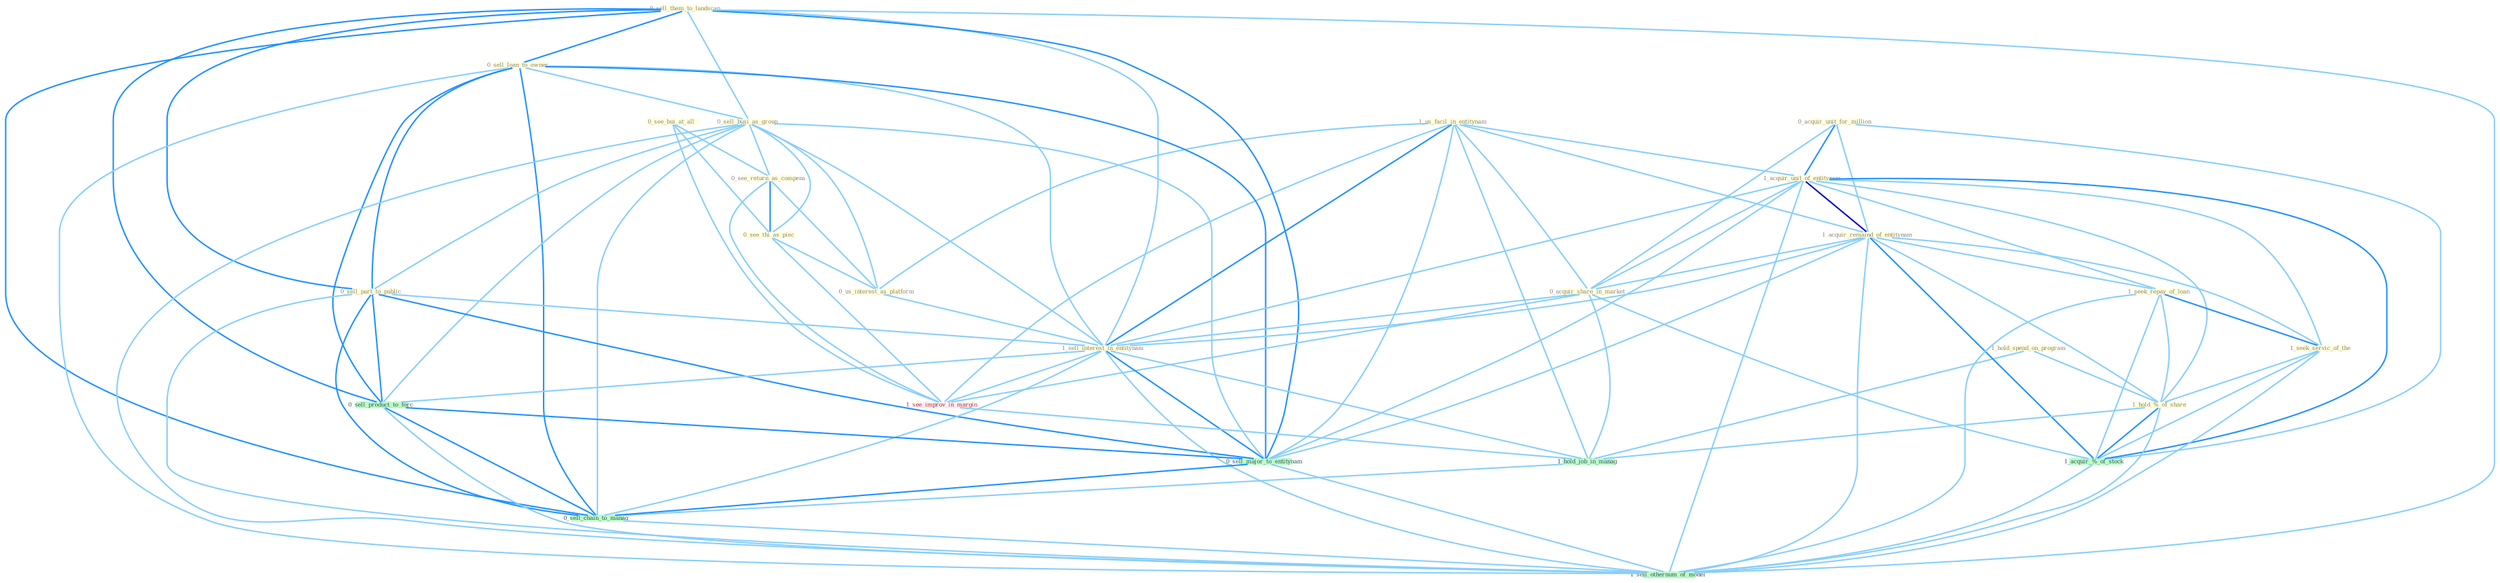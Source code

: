 Graph G{ 
    node
    [shape=polygon,style=filled,width=.5,height=.06,color="#BDFCC9",fixedsize=true,fontsize=4,
    fontcolor="#2f4f4f"];
    {node
    [color="#ffffe0", fontcolor="#8b7d6b"] "1_us_facil_in_entitynam " "1_hold_spend_on_program " "0_acquir_unit_for_million " "0_sell_them_to_landscap " "0_sell_loan_to_owner " "1_acquir_unit_of_entitynam " "1_acquir_remaind_of_entitynam " "1_seek_repay_of_loan " "0_see_bui_at_all " "0_sell_busi_as_group " "1_seek_servic_of_the " "0_see_return_as_compens " "0_see_thi_as_piec " "1_hold_%_of_share " "0_acquir_share_in_market " "0_us_interest_as_platform " "0_sell_part_to_public " "1_sell_interest_in_entitynam "}
{node [color="#fff0f5", fontcolor="#b22222"] "1_see_improv_in_margin "}
edge [color="#B0E2FF"];

	"1_us_facil_in_entitynam " -- "1_acquir_unit_of_entitynam " [w="1", color="#87cefa" ];
	"1_us_facil_in_entitynam " -- "1_acquir_remaind_of_entitynam " [w="1", color="#87cefa" ];
	"1_us_facil_in_entitynam " -- "0_acquir_share_in_market " [w="1", color="#87cefa" ];
	"1_us_facil_in_entitynam " -- "0_us_interest_as_platform " [w="1", color="#87cefa" ];
	"1_us_facil_in_entitynam " -- "1_sell_interest_in_entitynam " [w="2", color="#1e90ff" , len=0.8];
	"1_us_facil_in_entitynam " -- "1_see_improv_in_margin " [w="1", color="#87cefa" ];
	"1_us_facil_in_entitynam " -- "1_hold_job_in_manag " [w="1", color="#87cefa" ];
	"1_us_facil_in_entitynam " -- "0_sell_major_to_entitynam " [w="1", color="#87cefa" ];
	"1_hold_spend_on_program " -- "1_hold_%_of_share " [w="1", color="#87cefa" ];
	"1_hold_spend_on_program " -- "1_hold_job_in_manag " [w="1", color="#87cefa" ];
	"0_acquir_unit_for_million " -- "1_acquir_unit_of_entitynam " [w="2", color="#1e90ff" , len=0.8];
	"0_acquir_unit_for_million " -- "1_acquir_remaind_of_entitynam " [w="1", color="#87cefa" ];
	"0_acquir_unit_for_million " -- "0_acquir_share_in_market " [w="1", color="#87cefa" ];
	"0_acquir_unit_for_million " -- "1_acquir_%_of_stock " [w="1", color="#87cefa" ];
	"0_sell_them_to_landscap " -- "0_sell_loan_to_owner " [w="2", color="#1e90ff" , len=0.8];
	"0_sell_them_to_landscap " -- "0_sell_busi_as_group " [w="1", color="#87cefa" ];
	"0_sell_them_to_landscap " -- "0_sell_part_to_public " [w="2", color="#1e90ff" , len=0.8];
	"0_sell_them_to_landscap " -- "1_sell_interest_in_entitynam " [w="1", color="#87cefa" ];
	"0_sell_them_to_landscap " -- "0_sell_product_to_forc " [w="2", color="#1e90ff" , len=0.8];
	"0_sell_them_to_landscap " -- "0_sell_major_to_entitynam " [w="2", color="#1e90ff" , len=0.8];
	"0_sell_them_to_landscap " -- "0_sell_chain_to_manag " [w="2", color="#1e90ff" , len=0.8];
	"0_sell_them_to_landscap " -- "1_sell_othernum_of_model " [w="1", color="#87cefa" ];
	"0_sell_loan_to_owner " -- "0_sell_busi_as_group " [w="1", color="#87cefa" ];
	"0_sell_loan_to_owner " -- "0_sell_part_to_public " [w="2", color="#1e90ff" , len=0.8];
	"0_sell_loan_to_owner " -- "1_sell_interest_in_entitynam " [w="1", color="#87cefa" ];
	"0_sell_loan_to_owner " -- "0_sell_product_to_forc " [w="2", color="#1e90ff" , len=0.8];
	"0_sell_loan_to_owner " -- "0_sell_major_to_entitynam " [w="2", color="#1e90ff" , len=0.8];
	"0_sell_loan_to_owner " -- "0_sell_chain_to_manag " [w="2", color="#1e90ff" , len=0.8];
	"0_sell_loan_to_owner " -- "1_sell_othernum_of_model " [w="1", color="#87cefa" ];
	"1_acquir_unit_of_entitynam " -- "1_acquir_remaind_of_entitynam " [w="3", color="#0000cd" , len=0.6];
	"1_acquir_unit_of_entitynam " -- "1_seek_repay_of_loan " [w="1", color="#87cefa" ];
	"1_acquir_unit_of_entitynam " -- "1_seek_servic_of_the " [w="1", color="#87cefa" ];
	"1_acquir_unit_of_entitynam " -- "1_hold_%_of_share " [w="1", color="#87cefa" ];
	"1_acquir_unit_of_entitynam " -- "0_acquir_share_in_market " [w="1", color="#87cefa" ];
	"1_acquir_unit_of_entitynam " -- "1_sell_interest_in_entitynam " [w="1", color="#87cefa" ];
	"1_acquir_unit_of_entitynam " -- "1_acquir_%_of_stock " [w="2", color="#1e90ff" , len=0.8];
	"1_acquir_unit_of_entitynam " -- "0_sell_major_to_entitynam " [w="1", color="#87cefa" ];
	"1_acquir_unit_of_entitynam " -- "1_sell_othernum_of_model " [w="1", color="#87cefa" ];
	"1_acquir_remaind_of_entitynam " -- "1_seek_repay_of_loan " [w="1", color="#87cefa" ];
	"1_acquir_remaind_of_entitynam " -- "1_seek_servic_of_the " [w="1", color="#87cefa" ];
	"1_acquir_remaind_of_entitynam " -- "1_hold_%_of_share " [w="1", color="#87cefa" ];
	"1_acquir_remaind_of_entitynam " -- "0_acquir_share_in_market " [w="1", color="#87cefa" ];
	"1_acquir_remaind_of_entitynam " -- "1_sell_interest_in_entitynam " [w="1", color="#87cefa" ];
	"1_acquir_remaind_of_entitynam " -- "1_acquir_%_of_stock " [w="2", color="#1e90ff" , len=0.8];
	"1_acquir_remaind_of_entitynam " -- "0_sell_major_to_entitynam " [w="1", color="#87cefa" ];
	"1_acquir_remaind_of_entitynam " -- "1_sell_othernum_of_model " [w="1", color="#87cefa" ];
	"1_seek_repay_of_loan " -- "1_seek_servic_of_the " [w="2", color="#1e90ff" , len=0.8];
	"1_seek_repay_of_loan " -- "1_hold_%_of_share " [w="1", color="#87cefa" ];
	"1_seek_repay_of_loan " -- "1_acquir_%_of_stock " [w="1", color="#87cefa" ];
	"1_seek_repay_of_loan " -- "1_sell_othernum_of_model " [w="1", color="#87cefa" ];
	"0_see_bui_at_all " -- "0_see_return_as_compens " [w="1", color="#87cefa" ];
	"0_see_bui_at_all " -- "0_see_thi_as_piec " [w="1", color="#87cefa" ];
	"0_see_bui_at_all " -- "1_see_improv_in_margin " [w="1", color="#87cefa" ];
	"0_sell_busi_as_group " -- "0_see_return_as_compens " [w="1", color="#87cefa" ];
	"0_sell_busi_as_group " -- "0_see_thi_as_piec " [w="1", color="#87cefa" ];
	"0_sell_busi_as_group " -- "0_us_interest_as_platform " [w="1", color="#87cefa" ];
	"0_sell_busi_as_group " -- "0_sell_part_to_public " [w="1", color="#87cefa" ];
	"0_sell_busi_as_group " -- "1_sell_interest_in_entitynam " [w="1", color="#87cefa" ];
	"0_sell_busi_as_group " -- "0_sell_product_to_forc " [w="1", color="#87cefa" ];
	"0_sell_busi_as_group " -- "0_sell_major_to_entitynam " [w="1", color="#87cefa" ];
	"0_sell_busi_as_group " -- "0_sell_chain_to_manag " [w="1", color="#87cefa" ];
	"0_sell_busi_as_group " -- "1_sell_othernum_of_model " [w="1", color="#87cefa" ];
	"1_seek_servic_of_the " -- "1_hold_%_of_share " [w="1", color="#87cefa" ];
	"1_seek_servic_of_the " -- "1_acquir_%_of_stock " [w="1", color="#87cefa" ];
	"1_seek_servic_of_the " -- "1_sell_othernum_of_model " [w="1", color="#87cefa" ];
	"0_see_return_as_compens " -- "0_see_thi_as_piec " [w="2", color="#1e90ff" , len=0.8];
	"0_see_return_as_compens " -- "0_us_interest_as_platform " [w="1", color="#87cefa" ];
	"0_see_return_as_compens " -- "1_see_improv_in_margin " [w="1", color="#87cefa" ];
	"0_see_thi_as_piec " -- "0_us_interest_as_platform " [w="1", color="#87cefa" ];
	"0_see_thi_as_piec " -- "1_see_improv_in_margin " [w="1", color="#87cefa" ];
	"1_hold_%_of_share " -- "1_acquir_%_of_stock " [w="2", color="#1e90ff" , len=0.8];
	"1_hold_%_of_share " -- "1_hold_job_in_manag " [w="1", color="#87cefa" ];
	"1_hold_%_of_share " -- "1_sell_othernum_of_model " [w="1", color="#87cefa" ];
	"0_acquir_share_in_market " -- "1_sell_interest_in_entitynam " [w="1", color="#87cefa" ];
	"0_acquir_share_in_market " -- "1_see_improv_in_margin " [w="1", color="#87cefa" ];
	"0_acquir_share_in_market " -- "1_acquir_%_of_stock " [w="1", color="#87cefa" ];
	"0_acquir_share_in_market " -- "1_hold_job_in_manag " [w="1", color="#87cefa" ];
	"0_us_interest_as_platform " -- "1_sell_interest_in_entitynam " [w="1", color="#87cefa" ];
	"0_sell_part_to_public " -- "1_sell_interest_in_entitynam " [w="1", color="#87cefa" ];
	"0_sell_part_to_public " -- "0_sell_product_to_forc " [w="2", color="#1e90ff" , len=0.8];
	"0_sell_part_to_public " -- "0_sell_major_to_entitynam " [w="2", color="#1e90ff" , len=0.8];
	"0_sell_part_to_public " -- "0_sell_chain_to_manag " [w="2", color="#1e90ff" , len=0.8];
	"0_sell_part_to_public " -- "1_sell_othernum_of_model " [w="1", color="#87cefa" ];
	"1_sell_interest_in_entitynam " -- "1_see_improv_in_margin " [w="1", color="#87cefa" ];
	"1_sell_interest_in_entitynam " -- "1_hold_job_in_manag " [w="1", color="#87cefa" ];
	"1_sell_interest_in_entitynam " -- "0_sell_product_to_forc " [w="1", color="#87cefa" ];
	"1_sell_interest_in_entitynam " -- "0_sell_major_to_entitynam " [w="2", color="#1e90ff" , len=0.8];
	"1_sell_interest_in_entitynam " -- "0_sell_chain_to_manag " [w="1", color="#87cefa" ];
	"1_sell_interest_in_entitynam " -- "1_sell_othernum_of_model " [w="1", color="#87cefa" ];
	"1_see_improv_in_margin " -- "1_hold_job_in_manag " [w="1", color="#87cefa" ];
	"1_acquir_%_of_stock " -- "1_sell_othernum_of_model " [w="1", color="#87cefa" ];
	"1_hold_job_in_manag " -- "0_sell_chain_to_manag " [w="1", color="#87cefa" ];
	"0_sell_product_to_forc " -- "0_sell_major_to_entitynam " [w="2", color="#1e90ff" , len=0.8];
	"0_sell_product_to_forc " -- "0_sell_chain_to_manag " [w="2", color="#1e90ff" , len=0.8];
	"0_sell_product_to_forc " -- "1_sell_othernum_of_model " [w="1", color="#87cefa" ];
	"0_sell_major_to_entitynam " -- "0_sell_chain_to_manag " [w="2", color="#1e90ff" , len=0.8];
	"0_sell_major_to_entitynam " -- "1_sell_othernum_of_model " [w="1", color="#87cefa" ];
	"0_sell_chain_to_manag " -- "1_sell_othernum_of_model " [w="1", color="#87cefa" ];
}